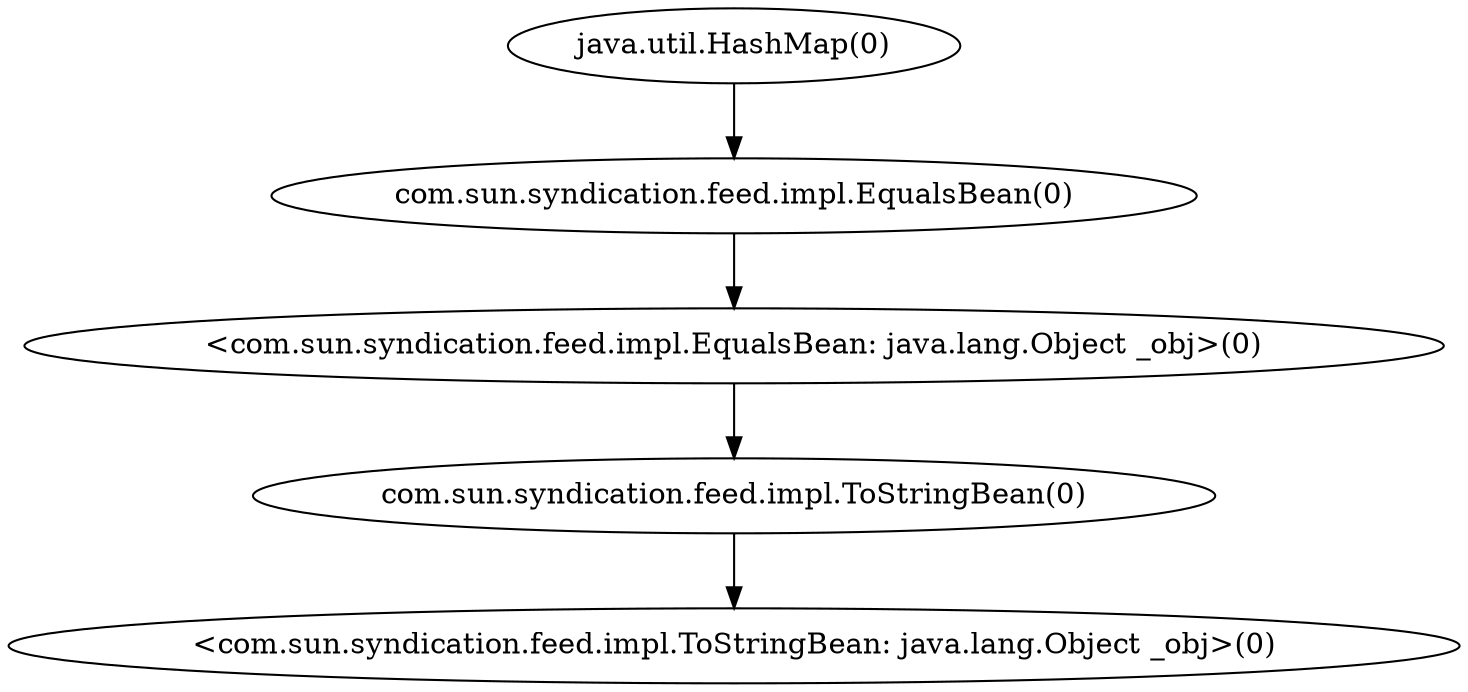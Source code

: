 digraph G {
    "java.util.HashMap(0)" -> "com.sun.syndication.feed.impl.EqualsBean(0)";
    "com.sun.syndication.feed.impl.EqualsBean(0)" -> "<com.sun.syndication.feed.impl.EqualsBean: java.lang.Object _obj>(0)";
    "com.sun.syndication.feed.impl.ToStringBean(0)" -> "<com.sun.syndication.feed.impl.ToStringBean: java.lang.Object _obj>(0)";
    "<com.sun.syndication.feed.impl.EqualsBean: java.lang.Object _obj>(0)" -> "com.sun.syndication.feed.impl.ToStringBean(0)";
}
